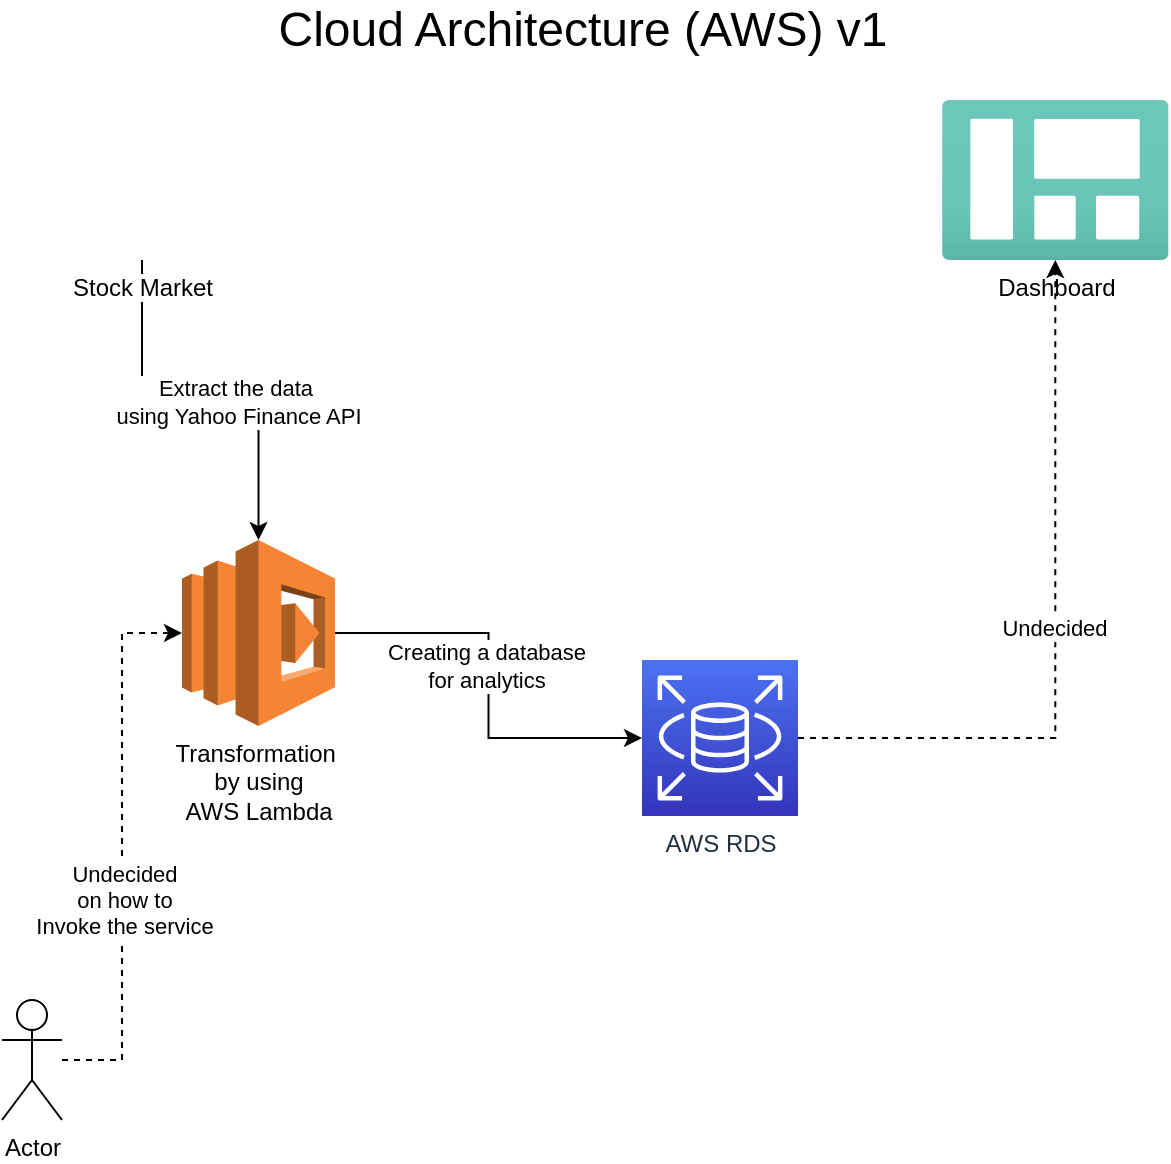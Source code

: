 <mxfile version="15.4.3" type="device"><diagram id="ew1TiqzuJbnBi7cEMYz7" name="Page-1"><mxGraphModel dx="839" dy="532" grid="1" gridSize="10" guides="1" tooltips="1" connect="1" arrows="1" fold="1" page="1" pageScale="1" pageWidth="1100" pageHeight="850" math="0" shadow="0"><root><mxCell id="0"/><mxCell id="1" parent="0"/><mxCell id="amsVjAYnvx_3xlUZQ8g9-3" value="Dashboard" style="aspect=fixed;html=1;points=[];align=center;image;fontSize=12;image=img/lib/azure2/general/Dashboard.svg;" vertex="1" parent="1"><mxGeometry x="520" y="60" width="113.33" height="80" as="geometry"/></mxCell><mxCell id="amsVjAYnvx_3xlUZQ8g9-6" style="edgeStyle=orthogonalEdgeStyle;rounded=0;orthogonalLoop=1;jettySize=auto;html=1;" edge="1" parent="1" source="amsVjAYnvx_3xlUZQ8g9-4" target="amsVjAYnvx_3xlUZQ8g9-5"><mxGeometry relative="1" as="geometry"/></mxCell><mxCell id="amsVjAYnvx_3xlUZQ8g9-9" value="Extract the data&amp;nbsp;&lt;br&gt;using Yahoo Finance API" style="edgeLabel;html=1;align=center;verticalAlign=middle;resizable=0;points=[];" vertex="1" connectable="0" parent="amsVjAYnvx_3xlUZQ8g9-6"><mxGeometry x="0.19" y="-1" relative="1" as="geometry"><mxPoint as="offset"/></mxGeometry></mxCell><mxCell id="amsVjAYnvx_3xlUZQ8g9-4" value="Stock Market" style="shape=image;html=1;verticalAlign=top;verticalLabelPosition=bottom;labelBackgroundColor=#ffffff;imageAspect=0;aspect=fixed;image=https://cdn2.iconfinder.com/data/icons/UII_Icons/80x80/graph.png" vertex="1" parent="1"><mxGeometry x="80" y="60" width="80" height="80" as="geometry"/></mxCell><mxCell id="amsVjAYnvx_3xlUZQ8g9-8" style="edgeStyle=orthogonalEdgeStyle;rounded=0;orthogonalLoop=1;jettySize=auto;html=1;entryX=0;entryY=0.5;entryDx=0;entryDy=0;entryPerimeter=0;" edge="1" parent="1" source="amsVjAYnvx_3xlUZQ8g9-5" target="amsVjAYnvx_3xlUZQ8g9-13"><mxGeometry relative="1" as="geometry"><mxPoint x="370" y="376.5" as="targetPoint"/></mxGeometry></mxCell><mxCell id="amsVjAYnvx_3xlUZQ8g9-14" value="Creating a database&lt;br&gt;for analytics" style="edgeLabel;html=1;align=center;verticalAlign=middle;resizable=0;points=[];" vertex="1" connectable="0" parent="amsVjAYnvx_3xlUZQ8g9-8"><mxGeometry x="-0.104" y="-2" relative="1" as="geometry"><mxPoint as="offset"/></mxGeometry></mxCell><mxCell id="amsVjAYnvx_3xlUZQ8g9-5" value="Transformation&amp;nbsp;&lt;br&gt;by using&lt;br&gt;AWS Lambda" style="outlineConnect=0;dashed=0;verticalLabelPosition=bottom;verticalAlign=top;align=center;html=1;shape=mxgraph.aws3.lambda;fillColor=#F58534;gradientColor=none;" vertex="1" parent="1"><mxGeometry x="140" y="280" width="76.5" height="93" as="geometry"/></mxCell><mxCell id="amsVjAYnvx_3xlUZQ8g9-15" style="edgeStyle=orthogonalEdgeStyle;rounded=0;orthogonalLoop=1;jettySize=auto;html=1;dashed=1;" edge="1" parent="1" source="amsVjAYnvx_3xlUZQ8g9-13" target="amsVjAYnvx_3xlUZQ8g9-3"><mxGeometry relative="1" as="geometry"/></mxCell><mxCell id="amsVjAYnvx_3xlUZQ8g9-16" value="Undecided" style="edgeLabel;html=1;align=center;verticalAlign=middle;resizable=0;points=[];" vertex="1" connectable="0" parent="amsVjAYnvx_3xlUZQ8g9-15"><mxGeometry x="-0.001" y="1" relative="1" as="geometry"><mxPoint as="offset"/></mxGeometry></mxCell><mxCell id="amsVjAYnvx_3xlUZQ8g9-13" value="AWS RDS" style="sketch=0;points=[[0,0,0],[0.25,0,0],[0.5,0,0],[0.75,0,0],[1,0,0],[0,1,0],[0.25,1,0],[0.5,1,0],[0.75,1,0],[1,1,0],[0,0.25,0],[0,0.5,0],[0,0.75,0],[1,0.25,0],[1,0.5,0],[1,0.75,0]];outlineConnect=0;fontColor=#232F3E;gradientColor=#4D72F3;gradientDirection=north;fillColor=#3334B9;strokeColor=#ffffff;dashed=0;verticalLabelPosition=bottom;verticalAlign=top;align=center;html=1;fontSize=12;fontStyle=0;aspect=fixed;shape=mxgraph.aws4.resourceIcon;resIcon=mxgraph.aws4.rds;" vertex="1" parent="1"><mxGeometry x="370" y="340" width="78" height="78" as="geometry"/></mxCell><mxCell id="amsVjAYnvx_3xlUZQ8g9-18" style="edgeStyle=orthogonalEdgeStyle;rounded=0;orthogonalLoop=1;jettySize=auto;html=1;entryX=0;entryY=0.5;entryDx=0;entryDy=0;entryPerimeter=0;dashed=1;" edge="1" parent="1" source="amsVjAYnvx_3xlUZQ8g9-17" target="amsVjAYnvx_3xlUZQ8g9-5"><mxGeometry relative="1" as="geometry"/></mxCell><mxCell id="amsVjAYnvx_3xlUZQ8g9-19" value="Undecided&lt;br&gt;on how to&lt;br&gt;Invoke the service" style="edgeLabel;html=1;align=center;verticalAlign=middle;resizable=0;points=[];" vertex="1" connectable="0" parent="amsVjAYnvx_3xlUZQ8g9-18"><mxGeometry x="-0.466" y="-1" relative="1" as="geometry"><mxPoint y="-37" as="offset"/></mxGeometry></mxCell><mxCell id="amsVjAYnvx_3xlUZQ8g9-17" value="Actor" style="shape=umlActor;verticalLabelPosition=bottom;verticalAlign=top;html=1;outlineConnect=0;" vertex="1" parent="1"><mxGeometry x="50" y="510" width="30" height="60" as="geometry"/></mxCell><mxCell id="amsVjAYnvx_3xlUZQ8g9-20" value="Cloud Architecture (AWS) v1" style="text;html=1;align=center;verticalAlign=middle;resizable=0;points=[];autosize=1;strokeColor=none;fillColor=none;fontSize=24;" vertex="1" parent="1"><mxGeometry x="180" y="10" width="320" height="30" as="geometry"/></mxCell></root></mxGraphModel></diagram></mxfile>